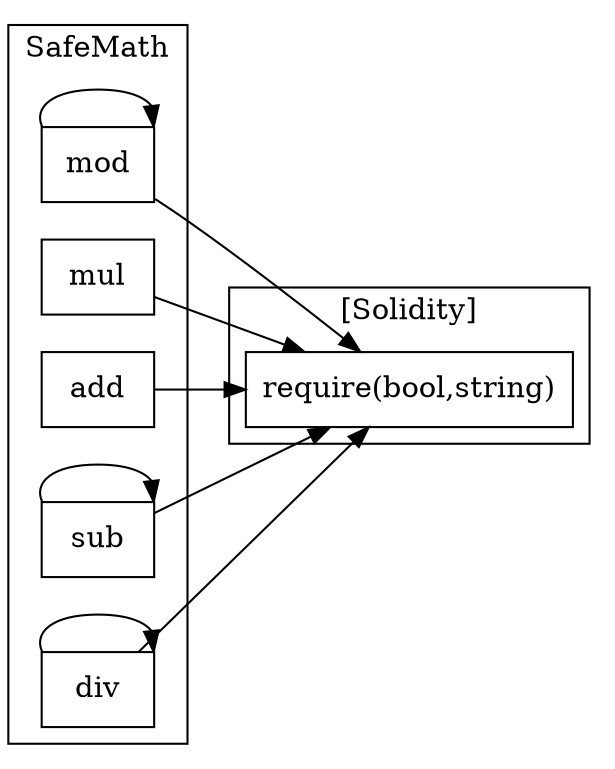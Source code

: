 strict digraph {
rankdir="LR"
node [shape=box]
subgraph cluster_270_SafeMath {
label = "SafeMath"
"270_mod" [label="mod"]
"270_mul" [label="mul"]
"270_add" [label="add"]
"270_sub" [label="sub"]
"270_div" [label="div"]
"270_mod" -> "270_mod"
"270_sub" -> "270_sub"
"270_div" -> "270_div"
}subgraph cluster_solidity {
label = "[Solidity]"
"require(bool,string)" 
"270_div" -> "require(bool,string)"
"270_mod" -> "require(bool,string)"
"270_mul" -> "require(bool,string)"
"270_sub" -> "require(bool,string)"
"270_add" -> "require(bool,string)"
}
}